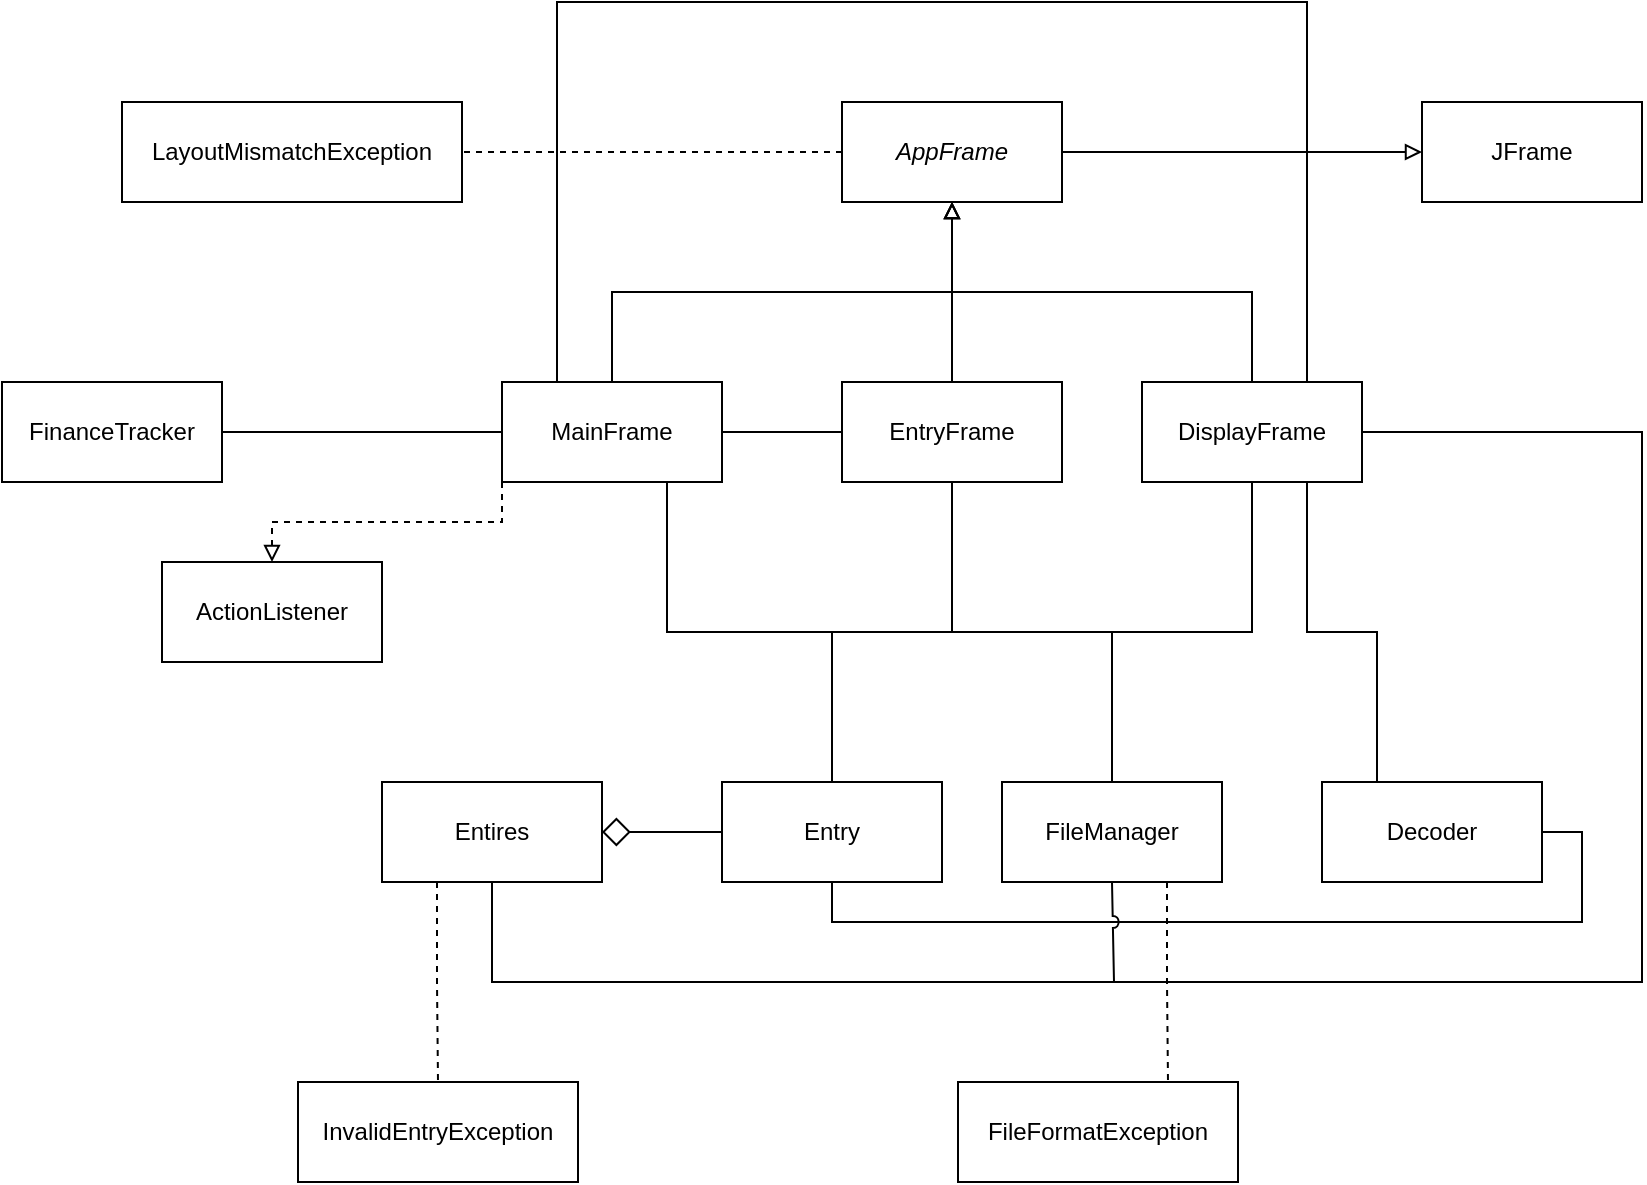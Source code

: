 <mxfile version="26.1.3" pages="2">
  <diagram id="_HMmwSO6D3qUdXsTwFEu" name="UML relations">
    <mxGraphModel dx="2260" dy="774" grid="1" gridSize="10" guides="1" tooltips="1" connect="1" arrows="1" fold="1" page="1" pageScale="1" pageWidth="850" pageHeight="1100" math="0" shadow="0">
      <root>
        <mxCell id="0" />
        <mxCell id="1" parent="0" />
        <mxCell id="Wh1JpfEgpnODhefdoty_-3" value="FinanceTracker" style="html=1;whiteSpace=wrap;" parent="1" vertex="1">
          <mxGeometry x="-300" y="480" width="110" height="50" as="geometry" />
        </mxCell>
        <mxCell id="RfmyVrS-e4u7N5jUN92r-1" value="LayoutMismatchException" style="html=1;whiteSpace=wrap;" parent="1" vertex="1">
          <mxGeometry x="-240" y="340" width="170" height="50" as="geometry" />
        </mxCell>
        <mxCell id="V25XwgEuOgwLi3ZFZDU2-8" style="edgeStyle=orthogonalEdgeStyle;rounded=0;orthogonalLoop=1;jettySize=auto;html=1;exitX=0;exitY=0.5;exitDx=0;exitDy=0;endArrow=none;startFill=0;dashed=1;" parent="1" source="DFRvF2hYtU4N2psNctsa-1" target="RfmyVrS-e4u7N5jUN92r-1" edge="1">
          <mxGeometry relative="1" as="geometry" />
        </mxCell>
        <mxCell id="V25XwgEuOgwLi3ZFZDU2-11" style="edgeStyle=orthogonalEdgeStyle;rounded=0;orthogonalLoop=1;jettySize=auto;html=1;exitX=1;exitY=0.5;exitDx=0;exitDy=0;endArrow=block;endFill=0;" parent="1" source="DFRvF2hYtU4N2psNctsa-1" target="V25XwgEuOgwLi3ZFZDU2-10" edge="1">
          <mxGeometry relative="1" as="geometry" />
        </mxCell>
        <mxCell id="DFRvF2hYtU4N2psNctsa-1" value="&lt;i&gt;AppFrame&lt;/i&gt;" style="html=1;whiteSpace=wrap;" parent="1" vertex="1">
          <mxGeometry x="120" y="340" width="110" height="50" as="geometry" />
        </mxCell>
        <mxCell id="V25XwgEuOgwLi3ZFZDU2-5" style="edgeStyle=orthogonalEdgeStyle;rounded=0;orthogonalLoop=1;jettySize=auto;html=1;exitX=0.5;exitY=0;exitDx=0;exitDy=0;endArrow=block;endFill=0;" parent="1" source="DFRvF2hYtU4N2psNctsa-2" target="DFRvF2hYtU4N2psNctsa-1" edge="1">
          <mxGeometry relative="1" as="geometry" />
        </mxCell>
        <mxCell id="V25XwgEuOgwLi3ZFZDU2-22" style="edgeStyle=orthogonalEdgeStyle;rounded=0;orthogonalLoop=1;jettySize=auto;html=1;exitX=0.75;exitY=1;exitDx=0;exitDy=0;endArrow=none;startFill=0;" parent="1" source="DFRvF2hYtU4N2psNctsa-2" target="V25XwgEuOgwLi3ZFZDU2-2" edge="1">
          <mxGeometry relative="1" as="geometry" />
        </mxCell>
        <mxCell id="V25XwgEuOgwLi3ZFZDU2-25" style="edgeStyle=orthogonalEdgeStyle;rounded=0;orthogonalLoop=1;jettySize=auto;html=1;exitX=1;exitY=0.5;exitDx=0;exitDy=0;entryX=0;entryY=0.5;entryDx=0;entryDy=0;endArrow=none;startFill=0;" parent="1" source="DFRvF2hYtU4N2psNctsa-2" target="DFRvF2hYtU4N2psNctsa-3" edge="1">
          <mxGeometry relative="1" as="geometry" />
        </mxCell>
        <mxCell id="V25XwgEuOgwLi3ZFZDU2-26" style="edgeStyle=orthogonalEdgeStyle;rounded=0;orthogonalLoop=1;jettySize=auto;html=1;exitX=0.25;exitY=0;exitDx=0;exitDy=0;entryX=0.75;entryY=0;entryDx=0;entryDy=0;endArrow=none;startFill=0;" parent="1" source="DFRvF2hYtU4N2psNctsa-2" target="V25XwgEuOgwLi3ZFZDU2-1" edge="1">
          <mxGeometry relative="1" as="geometry">
            <Array as="points">
              <mxPoint x="-22" y="290" />
              <mxPoint x="352" y="290" />
            </Array>
          </mxGeometry>
        </mxCell>
        <mxCell id="V25XwgEuOgwLi3ZFZDU2-28" style="edgeStyle=orthogonalEdgeStyle;rounded=0;orthogonalLoop=1;jettySize=auto;html=1;exitX=0;exitY=0.5;exitDx=0;exitDy=0;entryX=1;entryY=0.5;entryDx=0;entryDy=0;endArrow=none;startFill=0;" parent="1" source="DFRvF2hYtU4N2psNctsa-2" target="Wh1JpfEgpnODhefdoty_-3" edge="1">
          <mxGeometry relative="1" as="geometry" />
        </mxCell>
        <mxCell id="V25XwgEuOgwLi3ZFZDU2-29" style="edgeStyle=orthogonalEdgeStyle;rounded=0;orthogonalLoop=1;jettySize=auto;html=1;exitX=0;exitY=1;exitDx=0;exitDy=0;dashed=1;endArrow=block;startFill=0;endFill=0;" parent="1" source="DFRvF2hYtU4N2psNctsa-2" target="V25XwgEuOgwLi3ZFZDU2-9" edge="1">
          <mxGeometry relative="1" as="geometry" />
        </mxCell>
        <mxCell id="V25XwgEuOgwLi3ZFZDU2-32" style="edgeStyle=orthogonalEdgeStyle;rounded=0;orthogonalLoop=1;jettySize=auto;html=1;exitX=0.75;exitY=1;exitDx=0;exitDy=0;endArrow=none;startFill=0;" parent="1" source="DFRvF2hYtU4N2psNctsa-2" target="V25XwgEuOgwLi3ZFZDU2-3" edge="1">
          <mxGeometry relative="1" as="geometry" />
        </mxCell>
        <mxCell id="DFRvF2hYtU4N2psNctsa-2" value="MainFrame" style="html=1;whiteSpace=wrap;" parent="1" vertex="1">
          <mxGeometry x="-50" y="480" width="110" height="50" as="geometry" />
        </mxCell>
        <mxCell id="V25XwgEuOgwLi3ZFZDU2-6" style="edgeStyle=orthogonalEdgeStyle;rounded=0;orthogonalLoop=1;jettySize=auto;html=1;exitX=0.5;exitY=0;exitDx=0;exitDy=0;endArrow=block;endFill=0;" parent="1" source="DFRvF2hYtU4N2psNctsa-3" target="DFRvF2hYtU4N2psNctsa-1" edge="1">
          <mxGeometry relative="1" as="geometry" />
        </mxCell>
        <mxCell id="V25XwgEuOgwLi3ZFZDU2-19" style="edgeStyle=orthogonalEdgeStyle;rounded=0;orthogonalLoop=1;jettySize=auto;html=1;exitX=0.5;exitY=1;exitDx=0;exitDy=0;endArrow=none;startFill=0;" parent="1" source="DFRvF2hYtU4N2psNctsa-3" target="V25XwgEuOgwLi3ZFZDU2-2" edge="1">
          <mxGeometry relative="1" as="geometry" />
        </mxCell>
        <mxCell id="V25XwgEuOgwLi3ZFZDU2-34" style="edgeStyle=orthogonalEdgeStyle;rounded=0;orthogonalLoop=1;jettySize=auto;html=1;exitX=0.5;exitY=1;exitDx=0;exitDy=0;endArrow=none;startFill=0;" parent="1" source="DFRvF2hYtU4N2psNctsa-3" target="V25XwgEuOgwLi3ZFZDU2-3" edge="1">
          <mxGeometry relative="1" as="geometry" />
        </mxCell>
        <mxCell id="DFRvF2hYtU4N2psNctsa-3" value="EntryFrame" style="html=1;whiteSpace=wrap;" parent="1" vertex="1">
          <mxGeometry x="120" y="480" width="110" height="50" as="geometry" />
        </mxCell>
        <mxCell id="V25XwgEuOgwLi3ZFZDU2-7" style="edgeStyle=orthogonalEdgeStyle;rounded=0;orthogonalLoop=1;jettySize=auto;html=1;exitX=0.5;exitY=0;exitDx=0;exitDy=0;endArrow=block;endFill=0;" parent="1" source="V25XwgEuOgwLi3ZFZDU2-1" target="DFRvF2hYtU4N2psNctsa-1" edge="1">
          <mxGeometry relative="1" as="geometry" />
        </mxCell>
        <mxCell id="V25XwgEuOgwLi3ZFZDU2-20" style="edgeStyle=orthogonalEdgeStyle;rounded=0;orthogonalLoop=1;jettySize=auto;html=1;exitX=0.5;exitY=1;exitDx=0;exitDy=0;endArrow=none;startFill=0;entryX=0.5;entryY=0;entryDx=0;entryDy=0;" parent="1" source="V25XwgEuOgwLi3ZFZDU2-1" target="V25XwgEuOgwLi3ZFZDU2-2" edge="1">
          <mxGeometry relative="1" as="geometry">
            <mxPoint x="435" y="600" as="targetPoint" />
          </mxGeometry>
        </mxCell>
        <mxCell id="V25XwgEuOgwLi3ZFZDU2-33" style="edgeStyle=orthogonalEdgeStyle;rounded=0;orthogonalLoop=1;jettySize=auto;html=1;exitX=0.5;exitY=1;exitDx=0;exitDy=0;endArrow=none;startFill=0;" parent="1" source="V25XwgEuOgwLi3ZFZDU2-1" target="V25XwgEuOgwLi3ZFZDU2-3" edge="1">
          <mxGeometry relative="1" as="geometry" />
        </mxCell>
        <mxCell id="qQtGI9lwiKsreGE494_s-3" style="edgeStyle=orthogonalEdgeStyle;rounded=0;orthogonalLoop=1;jettySize=auto;html=1;exitX=1;exitY=0.5;exitDx=0;exitDy=0;entryX=0.5;entryY=1;entryDx=0;entryDy=0;endArrow=none;startFill=0;" parent="1" source="V25XwgEuOgwLi3ZFZDU2-1" target="qQtGI9lwiKsreGE494_s-1" edge="1">
          <mxGeometry relative="1" as="geometry">
            <Array as="points">
              <mxPoint x="520" y="505" />
              <mxPoint x="520" y="780" />
              <mxPoint x="-55" y="780" />
            </Array>
          </mxGeometry>
        </mxCell>
        <mxCell id="V25XwgEuOgwLi3ZFZDU2-1" value="DisplayFrame" style="html=1;whiteSpace=wrap;" parent="1" vertex="1">
          <mxGeometry x="270" y="480" width="110" height="50" as="geometry" />
        </mxCell>
        <mxCell id="V25XwgEuOgwLi3ZFZDU2-35" style="edgeStyle=orthogonalEdgeStyle;rounded=0;orthogonalLoop=1;jettySize=auto;html=1;exitX=0.5;exitY=1;exitDx=0;exitDy=0;entryX=1;entryY=0.5;entryDx=0;entryDy=0;endArrow=none;startFill=0;" parent="1" source="V25XwgEuOgwLi3ZFZDU2-2" target="V25XwgEuOgwLi3ZFZDU2-4" edge="1">
          <mxGeometry relative="1" as="geometry" />
        </mxCell>
        <mxCell id="qQtGI9lwiKsreGE494_s-2" style="edgeStyle=orthogonalEdgeStyle;rounded=0;orthogonalLoop=1;jettySize=auto;html=1;exitX=0;exitY=0.5;exitDx=0;exitDy=0;entryX=1;entryY=0.5;entryDx=0;entryDy=0;endArrow=diamond;endFill=0;endSize=12;" parent="1" source="V25XwgEuOgwLi3ZFZDU2-2" target="qQtGI9lwiKsreGE494_s-1" edge="1">
          <mxGeometry relative="1" as="geometry" />
        </mxCell>
        <mxCell id="V25XwgEuOgwLi3ZFZDU2-2" value="Entry" style="html=1;whiteSpace=wrap;" parent="1" vertex="1">
          <mxGeometry x="60" y="680" width="110" height="50" as="geometry" />
        </mxCell>
        <mxCell id="qQtGI9lwiKsreGE494_s-4" style="edgeStyle=orthogonalEdgeStyle;rounded=0;orthogonalLoop=1;jettySize=auto;html=1;exitX=0.5;exitY=1;exitDx=0;exitDy=0;endArrow=none;startFill=0;jumpStyle=arc;" parent="1" source="V25XwgEuOgwLi3ZFZDU2-3" edge="1">
          <mxGeometry relative="1" as="geometry">
            <mxPoint x="255" y="780" as="targetPoint" />
            <Array as="points">
              <mxPoint x="255" y="755" />
              <mxPoint x="256" y="755" />
            </Array>
          </mxGeometry>
        </mxCell>
        <mxCell id="gaomwMefvQM9rF6S3O90-8" style="edgeStyle=orthogonalEdgeStyle;rounded=0;orthogonalLoop=1;jettySize=auto;html=1;exitX=0.75;exitY=1;exitDx=0;exitDy=0;entryX=0.75;entryY=0;entryDx=0;entryDy=0;endArrow=none;startFill=0;dashed=1;" edge="1" parent="1" source="V25XwgEuOgwLi3ZFZDU2-3" target="gaomwMefvQM9rF6S3O90-7">
          <mxGeometry relative="1" as="geometry" />
        </mxCell>
        <mxCell id="V25XwgEuOgwLi3ZFZDU2-3" value="FileManager" style="html=1;whiteSpace=wrap;" parent="1" vertex="1">
          <mxGeometry x="200" y="680" width="110" height="50" as="geometry" />
        </mxCell>
        <mxCell id="V25XwgEuOgwLi3ZFZDU2-36" style="edgeStyle=orthogonalEdgeStyle;rounded=0;orthogonalLoop=1;jettySize=auto;html=1;exitX=0.25;exitY=0;exitDx=0;exitDy=0;entryX=0.75;entryY=1;entryDx=0;entryDy=0;endArrow=none;startFill=0;" parent="1" source="V25XwgEuOgwLi3ZFZDU2-4" target="V25XwgEuOgwLi3ZFZDU2-1" edge="1">
          <mxGeometry relative="1" as="geometry" />
        </mxCell>
        <mxCell id="V25XwgEuOgwLi3ZFZDU2-4" value="Decoder" style="html=1;whiteSpace=wrap;" parent="1" vertex="1">
          <mxGeometry x="360" y="680" width="110" height="50" as="geometry" />
        </mxCell>
        <mxCell id="V25XwgEuOgwLi3ZFZDU2-9" value="ActionListener" style="html=1;whiteSpace=wrap;" parent="1" vertex="1">
          <mxGeometry x="-220" y="570" width="110" height="50" as="geometry" />
        </mxCell>
        <mxCell id="V25XwgEuOgwLi3ZFZDU2-10" value="JFrame" style="html=1;whiteSpace=wrap;" parent="1" vertex="1">
          <mxGeometry x="410" y="340" width="110" height="50" as="geometry" />
        </mxCell>
        <mxCell id="gaomwMefvQM9rF6S3O90-6" style="edgeStyle=orthogonalEdgeStyle;rounded=0;orthogonalLoop=1;jettySize=auto;html=1;exitX=0.25;exitY=1;exitDx=0;exitDy=0;endArrow=none;startFill=0;dashed=1;" edge="1" parent="1" source="qQtGI9lwiKsreGE494_s-1" target="gaomwMefvQM9rF6S3O90-1">
          <mxGeometry relative="1" as="geometry" />
        </mxCell>
        <mxCell id="qQtGI9lwiKsreGE494_s-1" value="Entires" style="html=1;whiteSpace=wrap;" parent="1" vertex="1">
          <mxGeometry x="-110" y="680" width="110" height="50" as="geometry" />
        </mxCell>
        <mxCell id="gaomwMefvQM9rF6S3O90-1" value="InvalidEntryException" style="html=1;whiteSpace=wrap;" vertex="1" parent="1">
          <mxGeometry x="-152" y="830" width="140" height="50" as="geometry" />
        </mxCell>
        <mxCell id="gaomwMefvQM9rF6S3O90-7" value="FileFormatException" style="html=1;whiteSpace=wrap;" vertex="1" parent="1">
          <mxGeometry x="178" y="830" width="140" height="50" as="geometry" />
        </mxCell>
      </root>
    </mxGraphModel>
  </diagram>
  <diagram id="pDjAWUcEY5L9jmy3TMTr" name="UML Classes">
    <mxGraphModel dx="2226" dy="691" grid="0" gridSize="10" guides="0" tooltips="1" connect="0" arrows="0" fold="1" page="0" pageScale="1" pageWidth="850" pageHeight="1100" math="0" shadow="0">
      <root>
        <mxCell id="0" />
        <mxCell id="1" parent="0" />
        <mxCell id="wMtWBI9bJNdwGlM_SCdU-1" value="&lt;b&gt;LayoutMismatchException&lt;/b&gt;" style="swimlane;fontStyle=0;childLayout=stackLayout;horizontal=1;startSize=26;fillColor=none;horizontalStack=0;resizeParent=1;resizeParentMax=0;resizeLast=0;collapsible=1;marginBottom=0;whiteSpace=wrap;html=1;" parent="1" vertex="1">
          <mxGeometry x="-825" y="40" width="355" height="80" as="geometry" />
        </mxCell>
        <mxCell id="wMtWBI9bJNdwGlM_SCdU-2" value="&lt;font face=&quot;Courier New&quot;&gt;+ &amp;lt;&amp;lt;constructor&amp;gt;&amp;gt;LayoutMismatchException(String)&lt;/font&gt;" style="text;strokeColor=none;fillColor=none;align=left;verticalAlign=top;spacingLeft=4;spacingRight=4;overflow=hidden;rotatable=0;points=[[0,0.5],[1,0.5]];portConstraint=eastwest;whiteSpace=wrap;html=1;" parent="wMtWBI9bJNdwGlM_SCdU-1" vertex="1">
          <mxGeometry y="26" width="355" height="54" as="geometry" />
        </mxCell>
        <mxCell id="IAzj6u9s8FxTbG5WxES3-1" value="&lt;b&gt;InvalidEntryException&lt;/b&gt;" style="swimlane;fontStyle=0;childLayout=stackLayout;horizontal=1;startSize=26;fillColor=none;horizontalStack=0;resizeParent=1;resizeParentMax=0;resizeLast=0;collapsible=1;marginBottom=0;whiteSpace=wrap;html=1;" parent="1" vertex="1">
          <mxGeometry x="-825" y="160" width="355" height="80" as="geometry" />
        </mxCell>
        <mxCell id="IAzj6u9s8FxTbG5WxES3-2" value="&lt;font face=&quot;Courier New&quot;&gt;+ &amp;lt;&amp;lt;constructor&amp;gt;&amp;gt;InvalidEntryException(String)&lt;/font&gt;" style="text;strokeColor=none;fillColor=none;align=left;verticalAlign=top;spacingLeft=4;spacingRight=4;overflow=hidden;rotatable=0;points=[[0,0.5],[1,0.5]];portConstraint=eastwest;whiteSpace=wrap;html=1;" parent="IAzj6u9s8FxTbG5WxES3-1" vertex="1">
          <mxGeometry y="26" width="355" height="54" as="geometry" />
        </mxCell>
        <mxCell id="9XqRL2TpN8ACx9liVTnl-1" value="&lt;b&gt;FileFormatException&lt;/b&gt;" style="swimlane;fontStyle=0;childLayout=stackLayout;horizontal=1;startSize=26;fillColor=none;horizontalStack=0;resizeParent=1;resizeParentMax=0;resizeLast=0;collapsible=1;marginBottom=0;whiteSpace=wrap;html=1;" parent="1" vertex="1">
          <mxGeometry x="-825" y="270" width="355" height="80" as="geometry" />
        </mxCell>
        <mxCell id="9XqRL2TpN8ACx9liVTnl-2" value="&lt;font face=&quot;Courier New&quot;&gt;+ &amp;lt;&amp;lt;constructor&amp;gt;&amp;gt;FileFormatException(String)&lt;/font&gt;" style="text;strokeColor=none;fillColor=none;align=left;verticalAlign=top;spacingLeft=4;spacingRight=4;overflow=hidden;rotatable=0;points=[[0,0.5],[1,0.5]];portConstraint=eastwest;whiteSpace=wrap;html=1;" parent="9XqRL2TpN8ACx9liVTnl-1" vertex="1">
          <mxGeometry y="26" width="355" height="54" as="geometry" />
        </mxCell>
        <mxCell id="cFodnw_9l8OhXgg8QswV-1" value="&lt;b&gt;FinanceTracker&lt;/b&gt;" style="swimlane;fontStyle=0;childLayout=stackLayout;horizontal=1;startSize=26;fillColor=none;horizontalStack=0;resizeParent=1;resizeParentMax=0;resizeLast=0;collapsible=1;marginBottom=0;whiteSpace=wrap;html=1;" parent="1" vertex="1">
          <mxGeometry x="-400" y="40" width="300" height="100" as="geometry" />
        </mxCell>
        <mxCell id="cFodnw_9l8OhXgg8QswV-2" value="&lt;font face=&quot;Courier New&quot;&gt;+ &amp;lt;&amp;lt;constructor&amp;gt;&amp;gt;FinaceTracker&lt;/font&gt;&lt;div&gt;&lt;font face=&quot;Courier New&quot;&gt;+ runApp():void&lt;/font&gt;&lt;/div&gt;&lt;div&gt;&lt;font face=&quot;Courier New&quot;&gt;+ &lt;u&gt;main(String [] args):void&lt;/u&gt;&lt;/font&gt;&lt;/div&gt;&lt;div&gt;&lt;font face=&quot;Courier New&quot;&gt;+ loadWorkingFile(FileManager,Entries)&lt;/font&gt;&lt;/div&gt;" style="text;strokeColor=none;fillColor=none;align=left;verticalAlign=top;spacingLeft=4;spacingRight=4;overflow=hidden;rotatable=0;points=[[0,0.5],[1,0.5]];portConstraint=eastwest;whiteSpace=wrap;html=1;" parent="cFodnw_9l8OhXgg8QswV-1" vertex="1">
          <mxGeometry y="26" width="300" height="74" as="geometry" />
        </mxCell>
        <mxCell id="0SeJ-NEVQRDKk5sCEj5n-1" value="Decoder" style="swimlane;fontStyle=1;align=center;verticalAlign=top;childLayout=stackLayout;horizontal=1;startSize=26;horizontalStack=0;resizeParent=1;resizeParentMax=0;resizeLast=0;collapsible=1;marginBottom=0;whiteSpace=wrap;html=1;" parent="1" vertex="1">
          <mxGeometry x="-400" y="170" width="300" height="290" as="geometry" />
        </mxCell>
        <mxCell id="0SeJ-NEVQRDKk5sCEj5n-2" value="&lt;font face=&quot;Courier New&quot;&gt;- encoded: String&lt;/font&gt;&lt;div&gt;&lt;font face=&quot;Courier New&quot;&gt;- tokens: String []&lt;/font&gt;&lt;/div&gt;&lt;div&gt;&lt;font face=&quot;Courier New&quot;&gt;- decoded: String&lt;/font&gt;&lt;/div&gt;" style="text;strokeColor=none;fillColor=none;align=left;verticalAlign=top;spacingLeft=4;spacingRight=4;overflow=hidden;rotatable=0;points=[[0,0.5],[1,0.5]];portConstraint=eastwest;whiteSpace=wrap;html=1;" parent="0SeJ-NEVQRDKk5sCEj5n-1" vertex="1">
          <mxGeometry y="26" width="300" height="54" as="geometry" />
        </mxCell>
        <mxCell id="0SeJ-NEVQRDKk5sCEj5n-3" value="" style="line;strokeWidth=1;fillColor=none;align=left;verticalAlign=middle;spacingTop=-1;spacingLeft=3;spacingRight=3;rotatable=0;labelPosition=right;points=[];portConstraint=eastwest;strokeColor=inherit;" parent="0SeJ-NEVQRDKk5sCEj5n-1" vertex="1">
          <mxGeometry y="80" width="300" height="10" as="geometry" />
        </mxCell>
        <mxCell id="0SeJ-NEVQRDKk5sCEj5n-4" value="&lt;span style=&quot;font-family: Consolas, &amp;quot;Courier New&amp;quot;, monospace; white-space: pre;&quot;&gt;&lt;font style=&quot;color: rgb(0, 0, 0);&quot;&gt;+ &amp;lt;&amp;lt;constructor&amp;gt;&amp;gt;Decoder(String):void&lt;/font&gt;&lt;/span&gt;&lt;div style=&quot;font-family: Consolas, &amp;quot;Courier New&amp;quot;, monospace; line-height: 19px; white-space: pre;&quot;&gt;&lt;div style=&quot;&quot;&gt;&lt;span&gt;&lt;font style=&quot;color: rgb(0, 0, 0);&quot;&gt;- parseEncoded(): void&lt;/font&gt;&lt;/span&gt;&lt;/div&gt;&lt;div style=&quot;&quot;&gt;&lt;span&gt;&lt;font style=&quot;color: rgb(0, 0, 0);&quot;&gt;- determineTypr(): void&lt;/font&gt;&lt;/span&gt;&lt;/div&gt;&lt;div style=&quot;&quot;&gt;&lt;span&gt;&lt;font style=&quot;color: rgb(0, 0, 0);&quot;&gt;- determineCategory(): void&lt;/font&gt;&lt;/span&gt;&lt;/div&gt;&lt;div style=&quot;&quot;&gt;&lt;span&gt;&lt;font style=&quot;color: rgb(0, 0, 0);&quot;&gt;- determineSubCategory(): void&lt;/font&gt;&lt;/span&gt;&lt;/div&gt;&lt;div style=&quot;&quot;&gt;&lt;span&gt;&lt;font style=&quot;color: rgb(0, 0, 0);&quot;&gt;- determineSubCategory2(): void&lt;/font&gt;&lt;/span&gt;&lt;/div&gt;&lt;div style=&quot;&quot;&gt;&lt;span&gt;&lt;font style=&quot;color: rgb(0, 0, 0);&quot;&gt;- determineSubCategory3(): void&lt;/font&gt;&lt;/span&gt;&lt;/div&gt;&lt;div style=&quot;&quot;&gt;&lt;span&gt;&lt;font style=&quot;color: rgb(0, 0, 0);&quot;&gt;- determineSubCategory4(): void&lt;/font&gt;&lt;/span&gt;&lt;/div&gt;&lt;div style=&quot;&quot;&gt;&lt;span&gt;&lt;font style=&quot;color: rgb(0, 0, 0);&quot;&gt;+ decodeAccount(): String&lt;/font&gt;&lt;/span&gt;&lt;/div&gt;&lt;div style=&quot;&quot;&gt;&lt;span&gt;&lt;font style=&quot;color: rgb(0, 0, 0);&quot;&gt;+ getDecoded(): String&lt;/font&gt;&lt;/span&gt;&lt;/div&gt;&lt;/div&gt;" style="text;strokeColor=none;fillColor=none;align=left;verticalAlign=top;spacingLeft=4;spacingRight=4;overflow=hidden;rotatable=0;points=[[0,0.5],[1,0.5]];portConstraint=eastwest;whiteSpace=wrap;html=1;" parent="0SeJ-NEVQRDKk5sCEj5n-1" vertex="1">
          <mxGeometry y="90" width="300" height="200" as="geometry" />
        </mxCell>
        <mxCell id="VyOfo6Xngfyqf6Z1Dgut-1" value="&lt;p style=&quot;margin:0px;margin-top:4px;text-align:center;&quot;&gt;&lt;font&gt;&lt;b&gt;FileManager&lt;/b&gt;&lt;/font&gt;&lt;/p&gt;&lt;hr size=&quot;1&quot; style=&quot;border-style:solid;&quot;&gt;&lt;div style=&quot;font-family: Consolas, &amp;quot;Courier New&amp;quot;, monospace; line-height: 19px; white-space: pre;&quot;&gt;&lt;div style=&quot;&quot;&gt;&lt;span&gt;&lt;font style=&quot;color: rgb(0, 0, 0);&quot;&gt;&amp;nbsp;- month: String&lt;/font&gt;&lt;/span&gt;&lt;/div&gt;&lt;div style=&quot;&quot;&gt;&lt;span&gt;&lt;font style=&quot;color: rgb(0, 0, 0);&quot;&gt;&amp;nbsp;- year: String&lt;/font&gt;&lt;/span&gt;&lt;/div&gt;&lt;div style=&quot;&quot;&gt;&lt;span&gt;&lt;font style=&quot;color: rgb(0, 0, 0);&quot;&gt;&amp;nbsp;- C: Calendar&lt;/font&gt;&lt;/span&gt;&lt;/div&gt;&lt;/div&gt;&lt;hr size=&quot;1&quot; style=&quot;border-style:solid;&quot;&gt;&lt;div style=&quot;font-family: Consolas, &amp;quot;Courier New&amp;quot;, monospace; line-height: 19px; white-space: pre;&quot;&gt;&lt;div style=&quot;&quot;&gt;&lt;span&gt;&lt;font style=&quot;color: rgb(0, 0, 0);&quot;&gt;&amp;nbsp;+ &amp;lt;&amp;lt;constructor&amp;gt;&amp;gt;FileManager()&lt;/font&gt;&lt;/span&gt;&lt;/div&gt;&lt;div style=&quot;&quot;&gt;&lt;span&gt;&lt;font style=&quot;color: rgb(0, 0, 0);&quot;&gt;&amp;nbsp;+ getCurrentMonth(): String&lt;/font&gt;&lt;/span&gt;&lt;/div&gt;&lt;div style=&quot;&quot;&gt;&lt;span&gt;&lt;font style=&quot;color: rgb(0, 0, 0);&quot;&gt;&amp;nbsp;+ getCurrentYear(): String&lt;/font&gt;&lt;/span&gt;&lt;/div&gt;&lt;div style=&quot;&quot;&gt;&lt;span&gt;&lt;font style=&quot;color: rgb(0, 0, 0);&quot;&gt;&amp;nbsp;+ getFilePath(String, String): String&lt;/font&gt;&lt;/span&gt;&lt;/div&gt;&lt;div style=&quot;&quot;&gt;&lt;span&gt;&lt;font style=&quot;color: rgb(0, 0, 0);&quot;&gt;&amp;nbsp;+ getDirectoryPath(String): String&lt;/font&gt;&lt;/span&gt;&lt;/div&gt;&lt;div style=&quot;&quot;&gt;&lt;span&gt;&lt;font style=&quot;color: rgb(0, 0, 0);&quot;&gt;&amp;nbsp;+ filePathExists(String, String): boolean&lt;/font&gt;&lt;/span&gt;&lt;/div&gt;&lt;div style=&quot;&quot;&gt;&lt;span&gt;&lt;font style=&quot;color: rgb(0, 0, 0);&quot;&gt;&amp;nbsp;+ directoryExists(String): boolean&lt;/font&gt;&lt;/span&gt;&lt;/div&gt;&lt;div style=&quot;&quot;&gt;&lt;span&gt;&lt;font style=&quot;color: rgb(0, 0, 0);&quot;&gt;&amp;nbsp;+ makeDir(String): void&lt;/font&gt;&lt;/span&gt;&lt;/div&gt;&lt;div style=&quot;&quot;&gt;&lt;span&gt;&lt;font style=&quot;color: rgb(0, 0, 0);&quot;&gt;&amp;nbsp;+ makeFile(String): void&lt;/font&gt;&lt;/span&gt;&lt;/div&gt;&lt;div style=&quot;&quot;&gt;&lt;span&gt;&lt;font style=&quot;color: rgb(0, 0, 0);&quot;&gt;&amp;nbsp;+ rmvFile(String): void&lt;/font&gt;&lt;/span&gt;&lt;/div&gt;&lt;div style=&quot;&quot;&gt;&lt;span&gt;&lt;font style=&quot;color: rgb(0, 0, 0);&quot;&gt;&amp;nbsp;+ updateFile(Entries): void&lt;/font&gt;&lt;/span&gt;&lt;/div&gt;&lt;div style=&quot;&quot;&gt;&lt;span&gt;&lt;font style=&quot;color: rgb(0, 0, 0);&quot;&gt;&amp;nbsp;+ readEntries(String): Entries&lt;/font&gt;&lt;/span&gt;&lt;/div&gt;&lt;div style=&quot;&quot;&gt;&lt;span&gt;&lt;font style=&quot;color: rgb(0, 0, 0);&quot;&gt;&amp;nbsp;+ entryStringToEntry(String): Entry&lt;/font&gt;&lt;/span&gt;&lt;/div&gt;&lt;div style=&quot;&quot;&gt;&lt;font style=&quot;color: rgb(0, 0, 0);&quot;&gt; + getNumberOfEntries(String): int&lt;/font&gt;&lt;/div&gt;&lt;/div&gt;" style="verticalAlign=top;align=left;overflow=fill;html=1;whiteSpace=wrap;" parent="1" vertex="1">
          <mxGeometry x="-400" y="490" width="300" height="370" as="geometry" />
        </mxCell>
        <mxCell id="uvyGo1P4yUJwwJI9gKYx-2" value="Entry" style="swimlane;fontStyle=1;align=center;verticalAlign=top;childLayout=stackLayout;horizontal=1;startSize=26;horizontalStack=0;resizeParent=1;resizeParentMax=0;resizeLast=0;collapsible=1;marginBottom=0;whiteSpace=wrap;html=1;" parent="1" vertex="1">
          <mxGeometry x="-825" y="370" width="310" height="690" as="geometry" />
        </mxCell>
        <mxCell id="uvyGo1P4yUJwwJI9gKYx-3" value="&lt;div style=&quot;font-family: Consolas, &amp;quot;Courier New&amp;quot;, monospace; white-space: pre;&quot;&gt;&lt;span style=&quot;background-color: light-dark(#ffffff, var(--ge-dark-color, #121212));&quot;&gt;&lt;font&gt;&lt;font style=&quot;color: rgb(0, 0, 0);&quot;&gt;&amp;nbsp;&lt;/font&gt;&lt;font style=&quot;color: rgb(0, 0, 0);&quot;&gt;- entryNumber: int&lt;/font&gt;&lt;/font&gt;&lt;/span&gt;&lt;/div&gt;&lt;div style=&quot;font-family: Consolas, &amp;quot;Courier New&amp;quot;, monospace; white-space: pre; line-height: 19px;&quot;&gt;&lt;div style=&quot;&quot;&gt;&lt;font style=&quot;background-color: light-dark(#ffffff, var(--ge-dark-color, #121212));&quot;&gt;&amp;nbsp;- dollarAmount: double&lt;/font&gt;&lt;/div&gt;&lt;div style=&quot;&quot;&gt;&lt;font style=&quot;background-color: light-dark(#ffffff, var(--ge-dark-color, #121212));&quot;&gt;&amp;nbsp;- type: int&lt;/font&gt;&lt;/div&gt;&lt;div style=&quot;&quot;&gt;&lt;font style=&quot;background-color: light-dark(#ffffff, var(--ge-dark-color, #121212));&quot;&gt;&amp;nbsp;- category: int&lt;/font&gt;&lt;/div&gt;&lt;div style=&quot;&quot;&gt;&lt;font style=&quot;background-color: light-dark(#ffffff, var(--ge-dark-color, #121212));&quot;&gt;&amp;nbsp;- subcategory: int&lt;/font&gt;&lt;/div&gt;&lt;div style=&quot;&quot;&gt;&lt;font style=&quot;background-color: light-dark(#ffffff, var(--ge-dark-color, #121212));&quot;&gt;&amp;nbsp;- subcategory2: int&lt;/font&gt;&lt;/div&gt;&lt;div style=&quot;&quot;&gt;&lt;font style=&quot;background-color: light-dark(#ffffff, var(--ge-dark-color, #121212));&quot;&gt;&amp;nbsp;- subcategory3: int&lt;/font&gt;&lt;/div&gt;&lt;div style=&quot;&quot;&gt;&lt;font style=&quot;background-color: light-dark(#ffffff, var(--ge-dark-color, #121212));&quot;&gt;&amp;nbsp;- subcategory4: int&lt;/font&gt;&lt;/div&gt;&lt;div style=&quot;&quot;&gt;&lt;font style=&quot;background-color: light-dark(#ffffff, var(--ge-dark-color, #121212));&quot;&gt;&amp;nbsp;- account: int&lt;/font&gt;&lt;/div&gt;&lt;div style=&quot;&quot;&gt;&lt;font style=&quot;background-color: light-dark(#ffffff, var(--ge-dark-color, #121212));&quot;&gt;&amp;nbsp;- comment: String&lt;/font&gt;&lt;/div&gt;&lt;div style=&quot;&quot;&gt;&lt;font style=&quot;background-color: light-dark(#ffffff, var(--ge-dark-color, #121212));&quot;&gt;&amp;nbsp;- entryString: String&lt;/font&gt;&lt;/div&gt;&lt;div style=&quot;&quot;&gt;&lt;font style=&quot;background-color: light-dark(#ffffff, var(--ge-dark-color, #121212));&quot;&gt;&amp;nbsp;- textEntryString: String&lt;/font&gt;&lt;/div&gt;&lt;/div&gt;" style="text;strokeColor=none;fillColor=none;align=left;verticalAlign=top;spacingLeft=4;spacingRight=4;overflow=hidden;rotatable=0;points=[[0,0.5],[1,0.5]];portConstraint=eastwest;whiteSpace=wrap;html=1;" parent="uvyGo1P4yUJwwJI9gKYx-2" vertex="1">
          <mxGeometry y="26" width="310" height="244" as="geometry" />
        </mxCell>
        <mxCell id="uvyGo1P4yUJwwJI9gKYx-4" value="" style="line;strokeWidth=1;fillColor=none;align=left;verticalAlign=middle;spacingTop=-1;spacingLeft=3;spacingRight=3;rotatable=0;labelPosition=right;points=[];portConstraint=eastwest;strokeColor=inherit;" parent="uvyGo1P4yUJwwJI9gKYx-2" vertex="1">
          <mxGeometry y="270" width="310" height="8" as="geometry" />
        </mxCell>
        <mxCell id="uvyGo1P4yUJwwJI9gKYx-5" value="&lt;div style=&quot;font-family: Consolas, &amp;quot;Courier New&amp;quot;, monospace; white-space: pre;&quot;&gt;&lt;font style=&quot;color: rgb(0, 0, 0);&quot;&gt;+ i&amp;lt;&amp;lt;constructor&amp;gt;&amp;gt;Entry(int entryNumber):void&lt;/font&gt;&lt;/div&gt;&lt;div style=&quot;font-family: Consolas, &amp;quot;Courier New&amp;quot;, monospace; white-space: pre; line-height: 19px;&quot;&gt;&lt;div&gt;&lt;font style=&quot;color: rgb(0, 0, 0);&quot;&gt;- setEntryString(): void&lt;/font&gt;&lt;/div&gt;&lt;div&gt;&lt;font style=&quot;color: rgb(0, 0, 0);&quot;&gt;+ setAmount(double amount): void&lt;/font&gt;&lt;/div&gt;&lt;div&gt;&lt;font style=&quot;color: rgb(0, 0, 0);&quot;&gt;+ setCategory(int category): void&lt;/font&gt;&lt;/div&gt;&lt;div&gt;&lt;font style=&quot;color: rgb(0, 0, 0);&quot;&gt;+ setSubcategory(int subcategory): void&lt;/font&gt;&lt;/div&gt;&lt;div&gt;&lt;font style=&quot;color: rgb(0, 0, 0);&quot;&gt;+ setSubcategory2(int subcategory2): void&lt;/font&gt;&lt;/div&gt;&lt;div&gt;&lt;font style=&quot;color: rgb(0, 0, 0);&quot;&gt;+ setSubcategory3(int subcategory3): void&lt;/font&gt;&lt;/div&gt;&lt;div&gt;&lt;font style=&quot;color: rgb(0, 0, 0);&quot;&gt;+ setSubcategory4(int subcategory4): void&lt;/font&gt;&lt;/div&gt;&lt;div&gt;&lt;font style=&quot;color: rgb(0, 0, 0);&quot;&gt;+ setAccount(int account): void&lt;/font&gt;&lt;/div&gt;&lt;div&gt;&lt;font style=&quot;color: rgb(0, 0, 0);&quot;&gt;+ setComment(String comment): void&lt;/font&gt;&lt;/div&gt;&lt;div&gt;&lt;font style=&quot;color: rgb(0, 0, 0);&quot;&gt;+ getEntryNumber(): int&lt;/font&gt;&lt;/div&gt;&lt;div&gt;&lt;font style=&quot;color: rgb(0, 0, 0);&quot;&gt;+ getAmount(): double&lt;/font&gt;&lt;/div&gt;&lt;div&gt;&lt;font style=&quot;color: rgb(0, 0, 0);&quot;&gt;+ getCategory(): int&lt;/font&gt;&lt;/div&gt;&lt;div&gt;&lt;font style=&quot;color: rgb(0, 0, 0);&quot;&gt;+ getSubcategory(): int&lt;/font&gt;&lt;/div&gt;&lt;div&gt;&lt;font style=&quot;color: rgb(0, 0, 0);&quot;&gt;+ getSubcategory2(): int&lt;/font&gt;&lt;/div&gt;&lt;div&gt;&lt;font style=&quot;color: rgb(0, 0, 0);&quot;&gt;+ getSubcategory3(): int&lt;/font&gt;&lt;/div&gt;&lt;div&gt;&lt;font style=&quot;color: rgb(0, 0, 0);&quot;&gt;+ getSubcategory4(): int&lt;/font&gt;&lt;/div&gt;&lt;div&gt;&lt;font style=&quot;color: rgb(0, 0, 0);&quot;&gt;+ getAccount(): int&lt;/font&gt;&lt;/div&gt;&lt;div&gt;&lt;font style=&quot;color: rgb(0, 0, 0);&quot;&gt;+ getComment(): String&lt;/font&gt;&lt;/div&gt;&lt;div&gt;&lt;font style=&quot;color: rgb(0, 0, 0);&quot;&gt;+ getEntryString(): String&lt;/font&gt;&lt;/div&gt;&lt;div&gt;&lt;font style=&quot;color: rgb(0, 0, 0);&quot;&gt;+ getTextEntryString(): String&lt;/font&gt;&lt;/div&gt;&lt;/div&gt;" style="text;strokeColor=none;fillColor=none;align=left;verticalAlign=top;spacingLeft=4;spacingRight=4;overflow=hidden;rotatable=0;points=[[0,0.5],[1,0.5]];portConstraint=eastwest;whiteSpace=wrap;html=1;" parent="uvyGo1P4yUJwwJI9gKYx-2" vertex="1">
          <mxGeometry y="278" width="310" height="412" as="geometry" />
        </mxCell>
        <mxCell id="9-pYTM8Nh4OOX1050y4t-1" value="&lt;p style=&quot;margin:0px;margin-top:4px;text-align:center;&quot;&gt;&lt;font&gt;&lt;b&gt;Entires&lt;/b&gt;&lt;/font&gt;&lt;/p&gt;&lt;hr size=&quot;1&quot; style=&quot;border-style:solid;&quot;&gt;&lt;div style=&quot;font-family: Consolas, &amp;quot;Courier New&amp;quot;, monospace; line-height: 19px; white-space: pre;&quot;&gt;&lt;div style=&quot;&quot;&gt;&lt;span&gt;&lt;font style=&quot;color: rgb(0, 0, 0);&quot;&gt; - entries: ArrayList&amp;lt;Entry&amp;gt;&lt;/font&gt;&lt;/span&gt;&lt;/div&gt;&lt;div style=&quot;&quot;&gt;&lt;span&gt;&lt;font style=&quot;color: rgb(0, 0, 0);&quot;&gt;&amp;nbsp;- fm: FileManager&lt;/font&gt;&lt;/span&gt;&lt;/div&gt;&lt;/div&gt;&lt;hr size=&quot;1&quot; style=&quot;border-style:solid;&quot;&gt;&lt;div style=&quot;font-family: Consolas, &amp;quot;Courier New&amp;quot;, monospace; line-height: 19px; white-space: pre;&quot;&gt;&lt;div style=&quot;&quot;&gt;&lt;font style=&quot;color: rgb(0, 0, 0);&quot;&gt;&amp;nbsp;+ &amp;lt;&amp;lt;constructor&amp;gt;&amp;gt;Entry(int entryNumber):void&lt;/font&gt;&lt;/div&gt;&lt;div style=&quot;&quot;&gt;&lt;span&gt;&lt;font style=&quot;color: rgb(0, 0, 0);&quot;&gt;&amp;nbsp;+ addEntry(Entry e): void&lt;/font&gt;&lt;/span&gt;&lt;/div&gt;&lt;div style=&quot;&quot;&gt;&lt;span&gt;&lt;font style=&quot;color: rgb(0, 0, 0);&quot;&gt;&amp;nbsp;+ removeEntry(int entryNumber): void&lt;/font&gt;&lt;/span&gt;&lt;/div&gt;&lt;div style=&quot;&quot;&gt;&lt;span&gt;&lt;font style=&quot;color: rgb(0, 0, 0);&quot;&gt;&amp;nbsp;+ updateEntry(int entryNumber, Entry e): void&lt;/font&gt;&lt;/span&gt;&lt;/div&gt;&lt;div style=&quot;&quot;&gt;&lt;font style=&quot;color: rgb(0, 0, 0);&quot;&gt;&amp;nbsp;+ getEntryByNmEntry(int entryNumber): Entry&lt;/font&gt;&lt;/div&gt;&lt;div style=&quot;&quot;&gt; + getEntryNumbers(): String []&lt;/div&gt;&lt;div style=&quot;&quot;&gt;&lt;font style=&quot;color: rgb(0, 0, 0);&quot;&gt;&lt;br&gt;&lt;/font&gt;&lt;/div&gt;&lt;/div&gt;" style="verticalAlign=top;align=left;overflow=fill;html=1;whiteSpace=wrap;" parent="1" vertex="1">
          <mxGeometry x="-400" y="890" width="320" height="200" as="geometry" />
        </mxCell>
        <mxCell id="Ra-il215bi31O0-HF6O0-1" value="&lt;i&gt;AppFrame&lt;/i&gt;" style="swimlane;fontStyle=1;align=center;verticalAlign=top;childLayout=stackLayout;horizontal=1;startSize=26;horizontalStack=0;resizeParent=1;resizeParentMax=0;resizeLast=0;collapsible=1;marginBottom=0;whiteSpace=wrap;html=1;" parent="1" vertex="1">
          <mxGeometry x="-40" y="40" width="510" height="480" as="geometry" />
        </mxCell>
        <mxCell id="Ra-il215bi31O0-HF6O0-3" value="&lt;font face=&quot;Courier New&quot;&gt;- title: String&lt;/font&gt;&lt;div&gt;&lt;font face=&quot;Courier New&quot;&gt;- titleFont: Font&lt;/font&gt;&lt;/div&gt;&lt;div&gt;&lt;font face=&quot;Courier New&quot;&gt;- windowTitle: String&lt;/font&gt;&lt;/div&gt;&lt;div&gt;&lt;font face=&quot;Courier New&quot;&gt;- centerLayout: LayoutManager&lt;/font&gt;&lt;/div&gt;&lt;div&gt;&lt;font face=&quot;Courier New&quot;&gt;- windowWitdth: int&lt;/font&gt;&lt;/div&gt;&lt;div&gt;&lt;font face=&quot;Courier New&quot;&gt;- windowHeight: int&lt;/font&gt;&lt;/div&gt;&lt;div&gt;&lt;font face=&quot;Courier New&quot;&gt;- mainFrame: JFrame&lt;/font&gt;&lt;/div&gt;&lt;div&gt;&lt;font face=&quot;Courier New&quot;&gt;- panelTitle: JPanel&lt;/font&gt;&lt;/div&gt;&lt;div&gt;&lt;font face=&quot;Courier New&quot;&gt;- panelMainContainer: JPanel&lt;/font&gt;&lt;/div&gt;&lt;div&gt;&lt;font face=&quot;Courier New&quot;&gt;- labelTitle: JLabel&lt;/font&gt;&lt;/div&gt;" style="text;strokeColor=none;fillColor=none;align=left;verticalAlign=top;spacingLeft=4;spacingRight=4;overflow=hidden;rotatable=0;points=[[0,0.5],[1,0.5]];portConstraint=eastwest;whiteSpace=wrap;html=1;" parent="Ra-il215bi31O0-HF6O0-1" vertex="1">
          <mxGeometry y="26" width="510" height="164" as="geometry" />
        </mxCell>
        <mxCell id="Ra-il215bi31O0-HF6O0-4" value="" style="line;strokeWidth=1;fillColor=none;align=left;verticalAlign=middle;spacingTop=-1;spacingLeft=3;spacingRight=3;rotatable=0;labelPosition=right;points=[];portConstraint=eastwest;strokeColor=inherit;" parent="Ra-il215bi31O0-HF6O0-1" vertex="1">
          <mxGeometry y="190" width="510" height="18" as="geometry" />
        </mxCell>
        <mxCell id="Ra-il215bi31O0-HF6O0-5" value="&lt;div style=&quot;line-height: 19px; white-space: pre; font-family: Consolas, &amp;quot;Courier New&amp;quot;, monospace;&quot;&gt;&lt;div style=&quot;&quot;&gt;&lt;font style=&quot;color: rgb(0, 0, 0);&quot;&gt;&amp;nbsp;&lt;i style=&quot;&quot;&gt;+ &amp;lt;&amp;lt;constructor&amp;gt;&amp;gt;AppFrame(String, LayoutManager):void&lt;/i&gt;&lt;/font&gt;&lt;/div&gt;&lt;div style=&quot;&quot;&gt;&lt;span style=&quot;color: rgb(106, 153, 85);&quot;&gt;&lt;font style=&quot;color: rgb(0, 0, 0);&quot;&gt; - createMainFrame(): void&lt;/font&gt;&lt;/span&gt;&lt;/div&gt;&lt;div style=&quot;&quot;&gt;&lt;span style=&quot;color: rgb(106, 153, 85);&quot;&gt;&lt;font style=&quot;color: rgb(0, 0, 0);&quot;&gt;&amp;nbsp;- createTitlePanel(): void&lt;/font&gt;&lt;/span&gt;&lt;/div&gt;&lt;div style=&quot;&quot;&gt;&lt;span style=&quot;color: rgb(106, 153, 85);&quot;&gt;&lt;font style=&quot;color: rgb(0, 0, 0);&quot;&gt;&amp;nbsp;- createMainContainer(): void&lt;/font&gt;&lt;/span&gt;&lt;/div&gt;&lt;div style=&quot;&quot;&gt;&lt;span style=&quot;color: rgb(106, 153, 85);&quot;&gt;&lt;font style=&quot;color: rgb(0, 0, 0);&quot;&gt;&amp;nbsp;- createFrameTitle(): void&lt;/font&gt;&lt;/span&gt;&lt;/div&gt;&lt;div style=&quot;&quot;&gt;&lt;span style=&quot;color: rgb(106, 153, 85);&quot;&gt;&lt;font style=&quot;color: rgb(0, 0, 0);&quot;&gt;&amp;nbsp;- loadMainFrame(): void&lt;/font&gt;&lt;/span&gt;&lt;/div&gt;&lt;div style=&quot;&quot;&gt;&lt;span style=&quot;color: rgb(106, 153, 85);&quot;&gt;&lt;font style=&quot;color: rgb(0, 0, 0);&quot;&gt;&amp;nbsp;+ addToMainContainer(JComponent): void throws LayoutMismatchException&lt;/font&gt;&lt;/span&gt;&lt;/div&gt;&lt;div style=&quot;&quot;&gt;&lt;span style=&quot;color: rgb(106, 153, 85);&quot;&gt;&lt;font style=&quot;color: rgb(0, 0, 0);&quot;&gt;&amp;nbsp;+ addToMainContainer(JComponent, int): void throws LayoutMismatchException&lt;/font&gt;&lt;/span&gt;&lt;/div&gt;&lt;div style=&quot;&quot;&gt;&lt;span style=&quot;color: rgb(106, 153, 85);&quot;&gt;&lt;font style=&quot;color: rgb(0, 0, 0);&quot;&gt;&amp;nbsp;+ dispose(): void&lt;/font&gt;&lt;/span&gt;&lt;/div&gt;&lt;div style=&quot;&quot;&gt;&lt;span style=&quot;color: rgb(106, 153, 85);&quot;&gt;&lt;font style=&quot;color: rgb(0, 0, 0);&quot;&gt;&amp;nbsp;+ setVisible(): void&lt;/font&gt;&lt;/span&gt;&lt;/div&gt;&lt;div style=&quot;&quot;&gt;&lt;span style=&quot;color: rgb(106, 153, 85);&quot;&gt;&lt;font style=&quot;color: rgb(0, 0, 0);&quot;&gt;&amp;nbsp;+ setLayout(): void&lt;/font&gt;&lt;/span&gt;&lt;/div&gt;&lt;div style=&quot;&quot;&gt;&lt;span style=&quot;color: rgb(106, 153, 85);&quot;&gt;&lt;font style=&quot;color: rgb(0, 0, 0);&quot;&gt;&amp;nbsp;+ getWindowWidth(): int&lt;/font&gt;&lt;/span&gt;&lt;/div&gt;&lt;div style=&quot;&quot;&gt;&lt;span style=&quot;color: rgb(106, 153, 85);&quot;&gt;&lt;font style=&quot;color: rgb(0, 0, 0);&quot;&gt;&amp;nbsp;+ getWindowHeight(): int&lt;/font&gt;&lt;/span&gt;&lt;/div&gt;&lt;/div&gt;" style="text;strokeColor=none;fillColor=none;align=left;verticalAlign=top;spacingLeft=4;spacingRight=4;overflow=hidden;rotatable=0;points=[[0,0.5],[1,0.5]];portConstraint=eastwest;whiteSpace=wrap;html=1;" parent="Ra-il215bi31O0-HF6O0-1" vertex="1">
          <mxGeometry y="208" width="510" height="272" as="geometry" />
        </mxCell>
        <mxCell id="nSQ5Kc1rP3q9cFmzG75e-1" value="MenuFrame" style="swimlane;fontStyle=1;align=center;verticalAlign=top;childLayout=stackLayout;horizontal=1;startSize=26;horizontalStack=0;resizeParent=1;resizeParentMax=0;resizeLast=0;collapsible=1;marginBottom=0;whiteSpace=wrap;html=1;" parent="1" vertex="1">
          <mxGeometry x="-40" y="550" width="350" height="620" as="geometry" />
        </mxCell>
        <mxCell id="nSQ5Kc1rP3q9cFmzG75e-2" value="&lt;div style=&quot;font-family: Consolas, &amp;quot;Courier New&amp;quot;, monospace; line-height: 19px; white-space: pre;&quot;&gt;&lt;div style=&quot;&quot;&gt;&lt;span&gt;&lt;font style=&quot;color: rgb(0, 0, 0);&quot;&gt; - selection: int&lt;/font&gt;&lt;/span&gt;&lt;/div&gt;&lt;div style=&quot;&quot;&gt;&lt;span&gt;&lt;font style=&quot;color: rgb(0, 0, 0);&quot;&gt;&amp;nbsp;- LEFT: int&lt;/font&gt;&lt;/span&gt;&lt;/div&gt;&lt;div style=&quot;&quot;&gt;&lt;span&gt;&lt;font style=&quot;color: rgb(0, 0, 0);&quot;&gt;&amp;nbsp;- CENTER: int&lt;/font&gt;&lt;/span&gt;&lt;/div&gt;&lt;div style=&quot;&quot;&gt;&lt;span&gt;&lt;font style=&quot;color: rgb(0, 0, 0);&quot;&gt;&amp;nbsp;- RIGHT: int&lt;/font&gt;&lt;/span&gt;&lt;/div&gt;&lt;div style=&quot;&quot;&gt;&lt;span&gt;&lt;font style=&quot;color: rgb(0, 0, 0);&quot;&gt;&amp;nbsp;- BUTTON_FONT: Font&lt;/font&gt;&lt;/span&gt;&lt;/div&gt;&lt;div style=&quot;&quot;&gt;&lt;span&gt;&lt;font style=&quot;color: rgb(0, 0, 0);&quot;&gt;&amp;nbsp;- topPanel: &amp;nbsp;JPanel&lt;/font&gt;&lt;/span&gt;&lt;/div&gt;&lt;div style=&quot;&quot;&gt;&lt;span&gt;&lt;font style=&quot;color: rgb(0, 0, 0);&quot;&gt;&amp;nbsp;- centerPanel: JPanel&lt;/font&gt;&lt;/span&gt;&lt;/div&gt;&lt;div style=&quot;&quot;&gt;&lt;span&gt;&lt;font style=&quot;color: rgb(0, 0, 0);&quot;&gt;&amp;nbsp;- bottomPanel: JPanel&lt;/font&gt;&lt;/span&gt;&lt;/div&gt;&lt;div style=&quot;&quot;&gt;&lt;span&gt;&lt;font style=&quot;color: rgb(0, 0, 0);&quot;&gt;&amp;nbsp;- newEntryButton: JButton&lt;/font&gt;&lt;/span&gt;&lt;/div&gt;&lt;div style=&quot;&quot;&gt;&lt;span&gt;&lt;font style=&quot;color: rgb(0, 0, 0);&quot;&gt;&amp;nbsp;- editEntryButton: JButton&lt;/font&gt;&lt;/span&gt;&lt;/div&gt;&lt;div style=&quot;&quot;&gt;&lt;span&gt;&lt;font style=&quot;color: rgb(0, 0, 0);&quot;&gt;&amp;nbsp;- deleteEntryButton: JButton&lt;/font&gt;&lt;/span&gt;&lt;/div&gt;&lt;div style=&quot;&quot;&gt;&lt;span&gt;&lt;font style=&quot;color: rgb(0, 0, 0);&quot;&gt;&amp;nbsp;- viewCurrentMonthButton: JButton&lt;/font&gt;&lt;/span&gt;&lt;/div&gt;&lt;div style=&quot;&quot;&gt;&lt;span&gt;&lt;font style=&quot;color: rgb(0, 0, 0);&quot;&gt;&amp;nbsp;- viewPastMonthButton: JButton&lt;/font&gt;&lt;/span&gt;&lt;/div&gt;&lt;div style=&quot;&quot;&gt;&lt;span&gt;&lt;font style=&quot;color: rgb(0, 0, 0);&quot;&gt;&amp;nbsp;- newMonthButton: JButton&lt;/font&gt;&lt;/span&gt;&lt;/div&gt;&lt;div style=&quot;&quot;&gt;&lt;span&gt;&lt;font style=&quot;color: rgb(0, 0, 0);&quot;&gt;&amp;nbsp;- clearMonthButton: JButton&lt;/font&gt;&lt;/span&gt;&lt;/div&gt;&lt;/div&gt;" style="text;strokeColor=none;fillColor=none;align=left;verticalAlign=top;spacingLeft=4;spacingRight=4;overflow=hidden;rotatable=0;points=[[0,0.5],[1,0.5]];portConstraint=eastwest;whiteSpace=wrap;html=1;" parent="nSQ5Kc1rP3q9cFmzG75e-1" vertex="1">
          <mxGeometry y="26" width="350" height="304" as="geometry" />
        </mxCell>
        <mxCell id="nSQ5Kc1rP3q9cFmzG75e-3" value="" style="line;strokeWidth=1;fillColor=none;align=left;verticalAlign=middle;spacingTop=-1;spacingLeft=3;spacingRight=3;rotatable=0;labelPosition=right;points=[];portConstraint=eastwest;strokeColor=inherit;" parent="nSQ5Kc1rP3q9cFmzG75e-1" vertex="1">
          <mxGeometry y="330" width="350" height="8" as="geometry" />
        </mxCell>
        <mxCell id="nSQ5Kc1rP3q9cFmzG75e-4" value="&lt;div style=&quot;font-family: Consolas, &amp;quot;Courier New&amp;quot;, monospace; line-height: 19px; white-space: pre;&quot;&gt;&lt;div style=&quot;&quot;&gt;&lt;span&gt;&lt;font style=&quot;color: rgb(0, 0, 0);&quot;&gt;&amp;nbsp;+ &amp;lt;&amp;lt;constructor&amp;gt;&amp;gt;MenuFrame(String, LayoutManager)&lt;/font&gt;&lt;/span&gt;&lt;/div&gt;&lt;div style=&quot;&quot;&gt;&lt;span&gt;&lt;font style=&quot;color: rgb(0, 0, 0);&quot;&gt;&amp;nbsp;- createPanels(): void&lt;/font&gt;&lt;/span&gt;&lt;/div&gt;&lt;div style=&quot;&quot;&gt;&lt;span&gt;&lt;font style=&quot;color: rgb(0, 0, 0);&quot;&gt;&amp;nbsp;- createButtons(): void&lt;/font&gt;&lt;/span&gt;&lt;/div&gt;&lt;div style=&quot;&quot;&gt;&lt;span&gt;&lt;font style=&quot;color: rgb(0, 0, 0);&quot;&gt;&amp;nbsp;- bevelBorderPanel(): JPanel&lt;/font&gt;&lt;/span&gt;&lt;/div&gt;&lt;div style=&quot;&quot;&gt;&lt;span&gt;&lt;font style=&quot;color: rgb(0, 0, 0);&quot;&gt;&amp;nbsp;- standardButton(String, int): JButton&lt;/font&gt;&lt;/span&gt;&lt;/div&gt;&lt;div style=&quot;&quot;&gt;&lt;span&gt;&lt;font style=&quot;color: rgb(0, 0, 0);&quot;&gt;&amp;nbsp;+ actionPerformed(ActionEvent): void&lt;/font&gt;&lt;/span&gt;&lt;/div&gt;&lt;div style=&quot;&quot;&gt;&lt;span&gt;&lt;font style=&quot;color: rgb(0, 0, 0);&quot;&gt;&amp;nbsp;+ processChoice(): void&lt;/font&gt;&lt;/span&gt;&lt;/div&gt;&lt;div style=&quot;&quot;&gt;&lt;span&gt;&lt;font style=&quot;color: rgb(0, 0, 0);&quot;&gt;&amp;nbsp;+ OnNewEntry(): void&lt;/font&gt;&lt;/span&gt;&lt;/div&gt;&lt;div style=&quot;&quot;&gt;&lt;span&gt;&lt;font style=&quot;color: rgb(0, 0, 0);&quot;&gt;&amp;nbsp;+ OnEditEntry(): void&lt;/font&gt;&lt;/span&gt;&lt;/div&gt;&lt;div style=&quot;&quot;&gt;&lt;span&gt;&lt;font style=&quot;color: rgb(0, 0, 0);&quot;&gt;&amp;nbsp;+ OnDeleteEntry(): void&lt;/font&gt;&lt;/span&gt;&lt;/div&gt;&lt;div style=&quot;&quot;&gt;&lt;span&gt;&lt;font style=&quot;color: rgb(0, 0, 0);&quot;&gt;&amp;nbsp;+ OnViewCurrentMonth(): void&lt;/font&gt;&lt;/span&gt;&lt;/div&gt;&lt;div style=&quot;&quot;&gt;&lt;span&gt;&lt;font style=&quot;color: rgb(0, 0, 0);&quot;&gt;&amp;nbsp;+ OnViewPastMonth(): void&lt;/font&gt;&lt;/span&gt;&lt;/div&gt;&lt;div style=&quot;&quot;&gt;&lt;span&gt;&lt;font style=&quot;color: rgb(0, 0, 0);&quot;&gt;&amp;nbsp;+ OnNewMonth(): void&lt;/font&gt;&lt;/span&gt;&lt;/div&gt;&lt;div style=&quot;&quot;&gt;&lt;span&gt;&lt;font style=&quot;color: rgb(0, 0, 0);&quot;&gt;&amp;nbsp;+ OnClearMonth(): void&lt;/font&gt;&lt;/span&gt;&lt;/div&gt;&lt;/div&gt;" style="text;strokeColor=none;fillColor=none;align=left;verticalAlign=top;spacingLeft=4;spacingRight=4;overflow=hidden;rotatable=0;points=[[0,0.5],[1,0.5]];portConstraint=eastwest;whiteSpace=wrap;html=1;" parent="nSQ5Kc1rP3q9cFmzG75e-1" vertex="1">
          <mxGeometry y="338" width="350" height="282" as="geometry" />
        </mxCell>
        <mxCell id="fvuwbk60UJWJp5Q1Rg9U-1" value="EntryFrame" style="swimlane;fontStyle=1;align=center;verticalAlign=top;childLayout=stackLayout;horizontal=1;startSize=26;horizontalStack=0;resizeParent=1;resizeParentMax=0;resizeLast=0;collapsible=1;marginBottom=0;whiteSpace=wrap;html=1;" parent="1" vertex="1">
          <mxGeometry x="-830" y="1120" width="620" height="1100" as="geometry" />
        </mxCell>
        <mxCell id="fvuwbk60UJWJp5Q1Rg9U-2" value="&lt;div style=&quot;font-family: Consolas, &amp;quot;Courier New&amp;quot;, monospace; white-space: pre;&quot;&gt;&lt;font style=&quot;color: rgb(0, 0, 0);&quot;&gt;- DEFAULT_FONT: Font&lt;/font&gt;&lt;/div&gt;&lt;div style=&quot;font-family: Consolas, &amp;quot;Courier New&amp;quot;, monospace; white-space: pre;&quot;&gt;&lt;span style=&quot;color: rgb(106, 153, 85);&quot;&gt;&lt;font style=&quot;color: rgb(0, 0, 0);&quot;&gt;- TYPES: Stirng[]&lt;/font&gt;&lt;/span&gt;&lt;/div&gt;&lt;div style=&quot;font-family: Consolas, &amp;quot;Courier New&amp;quot;, monospace; white-space: pre;&quot;&gt;&lt;span style=&quot;color: rgb(106, 153, 85);&quot;&gt;&lt;font style=&quot;color: rgb(0, 0, 0);&quot;&gt;- CATEGORIES_INCOME: String[]&lt;/font&gt;&lt;/span&gt;&lt;/div&gt;&lt;div style=&quot;font-family: Consolas, &amp;quot;Courier New&amp;quot;, monospace; white-space: pre;&quot;&gt;&lt;span style=&quot;color: rgb(106, 153, 85);&quot;&gt;&lt;font style=&quot;color: rgb(0, 0, 0);&quot;&gt;- CATEGORIES_EXPENSE: String[]&lt;/font&gt;&lt;/span&gt;&lt;/div&gt;&lt;div style=&quot;font-family: Consolas, &amp;quot;Courier New&amp;quot;, monospace; white-space: pre;&quot;&gt;&lt;span style=&quot;color: rgb(106, 153, 85);&quot;&gt;&lt;font style=&quot;color: rgb(0, 0, 0);&quot;&gt;- ACCOUNTS: String[]&lt;/font&gt;&lt;/span&gt;&lt;/div&gt;&lt;div style=&quot;font-family: Consolas, &amp;quot;Courier New&amp;quot;, monospace; white-space: pre;&quot;&gt;&lt;span style=&quot;color: rgb(106, 153, 85);&quot;&gt;&lt;font style=&quot;color: rgb(0, 0, 0);&quot;&gt;- SUBCAT1_EXPENSE_LIVING: String[]&lt;/font&gt;&lt;/span&gt;&lt;/div&gt;&lt;div style=&quot;font-family: Consolas, &amp;quot;Courier New&amp;quot;, monospace; white-space: pre;&quot;&gt;&lt;span style=&quot;color: rgb(106, 153, 85);&quot;&gt;&lt;font style=&quot;color: rgb(0, 0, 0);&quot;&gt;- SUBCAT1_EXPENSE_PURCHASE: String[]&lt;/font&gt;&lt;/span&gt;&lt;/div&gt;&lt;div style=&quot;font-family: Consolas, &amp;quot;Courier New&amp;quot;, monospace; white-space: pre;&quot;&gt;&lt;span style=&quot;color: rgb(106, 153, 85);&quot;&gt;&lt;font style=&quot;color: rgb(0, 0, 0);&quot;&gt;- SUBCAT1_EXPENSE_FLIGHT: String[]&lt;/font&gt;&lt;/span&gt;&lt;/div&gt;&lt;div style=&quot;font-family: Consolas, &amp;quot;Courier New&amp;quot;, monospace; white-space: pre;&quot;&gt;&lt;span style=&quot;color: rgb(106, 153, 85);&quot;&gt;&lt;font style=&quot;color: rgb(0, 0, 0);&quot;&gt;- SUBCAT1_EXPENSE_SCHOOL: String[]&lt;/font&gt;&lt;/span&gt;&lt;/div&gt;&lt;div style=&quot;font-family: Consolas, &amp;quot;Courier New&amp;quot;, monospace; white-space: pre;&quot;&gt;&lt;span style=&quot;color: rgb(106, 153, 85);&quot;&gt;&lt;font style=&quot;color: rgb(0, 0, 0);&quot;&gt;- SUBCAT2_LIVING_APPARTMENT: String[]&lt;/font&gt;&lt;/span&gt;&lt;/div&gt;&lt;div style=&quot;font-family: Consolas, &amp;quot;Courier New&amp;quot;, monospace; white-space: pre;&quot;&gt;&lt;span style=&quot;color: rgb(106, 153, 85);&quot;&gt;&lt;font style=&quot;color: rgb(0, 0, 0);&quot;&gt;- SUBCAT2_LIVING_FOOD: String[]&lt;/font&gt;&lt;/span&gt;&lt;/div&gt;&lt;div style=&quot;font-family: Consolas, &amp;quot;Courier New&amp;quot;, monospace; white-space: pre;&quot;&gt;&lt;span style=&quot;color: rgb(106, 153, 85);&quot;&gt;&lt;font style=&quot;color: rgb(0, 0, 0);&quot;&gt;- SUBCAT2_LIVING_TRANSPORTATION: String[]&lt;/font&gt;&lt;/span&gt;&lt;/div&gt;&lt;div style=&quot;font-family: Consolas, &amp;quot;Courier New&amp;quot;, monospace; white-space: pre;&quot;&gt;&lt;span style=&quot;color: rgb(106, 153, 85);&quot;&gt;&lt;font style=&quot;color: rgb(0, 0, 0);&quot;&gt;- SUBCAT2_SCHOOL_FLIGHTTRAINING: String[]&lt;/font&gt;&lt;/span&gt;&lt;/div&gt;&lt;div style=&quot;font-family: Consolas, &amp;quot;Courier New&amp;quot;, monospace; white-space: pre;&quot;&gt;&lt;span style=&quot;color: rgb(106, 153, 85);&quot;&gt;&lt;font style=&quot;color: rgb(0, 0, 0);&quot;&gt;- SUBCAT3_APPARTMENT_RENT: String[]&lt;/font&gt;&lt;/span&gt;&lt;/div&gt;&lt;div style=&quot;font-family: Consolas, &amp;quot;Courier New&amp;quot;, monospace; white-space: pre;&quot;&gt;&lt;span style=&quot;color: rgb(106, 153, 85);&quot;&gt;&lt;font style=&quot;color: rgb(0, 0, 0);&quot;&gt;- SUBCAT3_APPARTMENT_EXPENSE: String[]&lt;/font&gt;&lt;/span&gt;&lt;/div&gt;&lt;div style=&quot;font-family: Consolas, &amp;quot;Courier New&amp;quot;, monospace; white-space: pre;&quot;&gt;&lt;span style=&quot;color: rgb(106, 153, 85);&quot;&gt;&lt;font style=&quot;color: rgb(0, 0, 0);&quot;&gt;- SUBCAT3_FOOD_GROCERIES: String[]&lt;/font&gt;&lt;/span&gt;&lt;/div&gt;&lt;div style=&quot;font-family: Consolas, &amp;quot;Courier New&amp;quot;, monospace; white-space: pre;&quot;&gt;&lt;span style=&quot;color: rgb(106, 153, 85);&quot;&gt;&lt;font style=&quot;color: rgb(0, 0, 0);&quot;&gt;- SUBCAT3_FOOD_FOODOUT: String[]&lt;/font&gt;&lt;/span&gt;&lt;/div&gt;&lt;div style=&quot;font-family: Consolas, &amp;quot;Courier New&amp;quot;, monospace; white-space: pre;&quot;&gt;&lt;span style=&quot;color: rgb(106, 153, 85);&quot;&gt;&lt;font style=&quot;color: rgb(0, 0, 0);&quot;&gt;- SUBCAT3_FOOD_SNACKS: String[]&lt;/font&gt;&lt;/span&gt;&lt;/div&gt;&lt;div style=&quot;font-family: Consolas, &amp;quot;Courier New&amp;quot;, monospace; white-space: pre;&quot;&gt;&lt;span style=&quot;color: rgb(106, 153, 85);&quot;&gt;&lt;font style=&quot;color: rgb(0, 0, 0);&quot;&gt;- SUBCAT4_RENT_UTILITIES: String[]&lt;/font&gt;&lt;/span&gt;&lt;/div&gt;&lt;div style=&quot;font-family: Consolas, &amp;quot;Courier New&amp;quot;, monospace; white-space: pre;&quot;&gt;&lt;span style=&quot;color: rgb(106, 153, 85);&quot;&gt;&lt;font style=&quot;color: rgb(0, 0, 0);&quot;&gt;- SUBCAT4_FOODOUT_EATOUT: String[]&lt;/font&gt;&lt;/span&gt;&lt;/div&gt;&lt;div style=&quot;font-family: Consolas, &amp;quot;Courier New&amp;quot;, monospace; white-space: pre;&quot;&gt;&lt;span style=&quot;color: rgb(106, 153, 85);&quot;&gt;&lt;font style=&quot;color: rgb(0, 0, 0);&quot;&gt;- hasSubCat: boolean&lt;/font&gt;&lt;/span&gt;&lt;/div&gt;&lt;div style=&quot;font-family: Consolas, &amp;quot;Courier New&amp;quot;, monospace; white-space: pre;&quot;&gt;&lt;span style=&quot;color: rgb(106, 153, 85);&quot;&gt;&lt;font style=&quot;color: rgb(0, 0, 0);&quot;&gt;- hasSubCat1: boolean&lt;/font&gt;&lt;/span&gt;&lt;/div&gt;&lt;div style=&quot;font-family: Consolas, &amp;quot;Courier New&amp;quot;, monospace; white-space: pre;&quot;&gt;&lt;span style=&quot;color: rgb(106, 153, 85);&quot;&gt;&lt;font style=&quot;color: rgb(0, 0, 0);&quot;&gt;- hasSubCat2: boolean&lt;/font&gt;&lt;/span&gt;&lt;/div&gt;&lt;div style=&quot;font-family: Consolas, &amp;quot;Courier New&amp;quot;, monospace; white-space: pre;&quot;&gt;&lt;span style=&quot;color: rgb(106, 153, 85);&quot;&gt;&lt;font style=&quot;color: rgb(0, 0, 0);&quot;&gt;- hasSubCat3: boolean&lt;/font&gt;&lt;/span&gt;&lt;/div&gt;&lt;div style=&quot;font-family: Consolas, &amp;quot;Courier New&amp;quot;, monospace; white-space: pre;&quot;&gt;&lt;span style=&quot;color: rgb(106, 153, 85);&quot;&gt;&lt;font style=&quot;color: rgb(0, 0, 0);&quot;&gt;- hasSubCat4: boolean&lt;/font&gt;&lt;/span&gt;&lt;/div&gt;&lt;div style=&quot;font-family: Consolas, &amp;quot;Courier New&amp;quot;, monospace; white-space: pre;&quot;&gt;&lt;span style=&quot;color: rgb(106, 153, 85);&quot;&gt;&lt;font style=&quot;color: rgb(0, 0, 0);&quot;&gt;- panel1, panel2, panel3, panel4, panel5, panel6, panel7, panel8, panel9, panel10: JPanel&lt;/font&gt;&lt;/span&gt;&lt;/div&gt;&lt;div style=&quot;font-family: Consolas, &amp;quot;Courier New&amp;quot;, monospace; white-space: pre;&quot;&gt;&lt;span style=&quot;color: rgb(106, 153, 85);&quot;&gt;&lt;font style=&quot;color: rgb(0, 0, 0);&quot;&gt;- label1, label2, label3, label4, label5, label6, label7, label8: JLabel&lt;/font&gt;&lt;/span&gt;&lt;/div&gt;&lt;div style=&quot;font-family: Consolas, &amp;quot;Courier New&amp;quot;, monospace; white-space: pre;&quot;&gt;&lt;span style=&quot;color: rgb(106, 153, 85);&quot;&gt;&lt;font style=&quot;color: rgb(0, 0, 0);&quot;&gt;- textFieldAmount: JTextField&lt;/font&gt;&lt;/span&gt;&lt;/div&gt;&lt;div style=&quot;font-family: Consolas, &amp;quot;Courier New&amp;quot;, monospace; white-space: pre;&quot;&gt;&lt;span style=&quot;color: rgb(106, 153, 85);&quot;&gt;&lt;font style=&quot;color: rgb(0, 0, 0);&quot;&gt;- textAreaComment: JTextArea&lt;/font&gt;&lt;/span&gt;&lt;/div&gt;&lt;div style=&quot;font-family: Consolas, &amp;quot;Courier New&amp;quot;, monospace; white-space: pre;&quot;&gt;&lt;span style=&quot;color: rgb(106, 153, 85);&quot;&gt;&lt;font style=&quot;color: rgb(0, 0, 0);&quot;&gt;- comboBoxCategory, comboBoxSubCat1, comboBoxSubCat2, &lt;/font&gt;&lt;/span&gt;&lt;/div&gt;&lt;div style=&quot;font-family: Consolas, &amp;quot;Courier New&amp;quot;, monospace; white-space: pre;&quot;&gt;&lt;span style=&quot;color: rgb(106, 153, 85);&quot;&gt;&lt;font style=&quot;color: rgb(0, 0, 0);&quot;&gt;comboBoxSubCat3, comboBoxSubCat4, comboBoxType, comboBoxAccount: JComboBox&amp;lt;String&amp;gt;&lt;/font&gt;&lt;/span&gt;&lt;/div&gt;&lt;div style=&quot;font-family: Consolas, &amp;quot;Courier New&amp;quot;, monospace; white-space: pre;&quot;&gt;&lt;span style=&quot;color: rgb(106, 153, 85);&quot;&gt;&lt;font style=&quot;color: rgb(0, 0, 0);&quot;&gt;- submitButton, cancelButton: JButton&lt;/font&gt;&lt;/span&gt;&lt;/div&gt;&lt;div style=&quot;font-family: Consolas, &amp;quot;Courier New&amp;quot;, monospace; white-space: pre;&quot;&gt;&lt;span style=&quot;color: rgb(106, 153, 85);&quot;&gt;&lt;font style=&quot;color: rgb(0, 0, 0);&quot;&gt;- entry: Entry&lt;/font&gt;&lt;/span&gt;&lt;/div&gt;&lt;div style=&quot;font-family: Consolas, &amp;quot;Courier New&amp;quot;, monospace; white-space: pre;&quot;&gt;&lt;span style=&quot;color: rgb(106, 153, 85);&quot;&gt;&lt;font style=&quot;color: rgb(0, 0, 0);&quot;&gt;- entries: Entries&lt;/font&gt;&lt;/span&gt;&lt;/div&gt;" style="text;strokeColor=none;fillColor=none;align=left;verticalAlign=top;spacingLeft=4;spacingRight=4;overflow=hidden;rotatable=0;points=[[0,0.5],[1,0.5]];portConstraint=eastwest;whiteSpace=wrap;html=1;" parent="fvuwbk60UJWJp5Q1Rg9U-1" vertex="1">
          <mxGeometry y="26" width="620" height="484" as="geometry" />
        </mxCell>
        <mxCell id="fvuwbk60UJWJp5Q1Rg9U-3" value="" style="line;strokeWidth=1;fillColor=none;align=left;verticalAlign=middle;spacingTop=-1;spacingLeft=3;spacingRight=3;rotatable=0;labelPosition=right;points=[];portConstraint=eastwest;strokeColor=inherit;" parent="fvuwbk60UJWJp5Q1Rg9U-1" vertex="1">
          <mxGeometry y="510" width="620" height="8" as="geometry" />
        </mxCell>
        <mxCell id="fvuwbk60UJWJp5Q1Rg9U-4" value="&lt;div style=&quot;font-family: Consolas, &amp;quot;Courier New&amp;quot;, monospace; white-space: pre;&quot;&gt;&lt;font style=&quot;color: rgb(0, 0, 0);&quot;&gt;+ &amp;lt;&amp;lt;constructor&amp;gt;&amp;gt;EntryFrame(String, LayoutManager, Entry, Entries)&lt;/font&gt;&lt;/div&gt;&lt;div style=&quot;font-family: Consolas, &amp;quot;Courier New&amp;quot;, monospace; white-space: pre;&quot;&gt;&lt;font style=&quot;color: rgb(0, 0, 0);&quot;&gt;- loadEntry(): void&lt;/font&gt;&lt;/div&gt;&lt;div style=&quot;font-family: Consolas, &amp;quot;Courier New&amp;quot;, monospace; white-space: pre;&quot;&gt;&lt;font style=&quot;color: rgb(0, 0, 0);&quot;&gt;- resetCategory(): void&lt;/font&gt;&lt;/div&gt;&lt;div style=&quot;font-family: Consolas, &amp;quot;Courier New&amp;quot;, monospace; white-space: pre;&quot;&gt;&lt;font style=&quot;color: rgb(0, 0, 0);&quot;&gt;- resetSubCats(): void&lt;/font&gt;&lt;/div&gt;&lt;div style=&quot;font-family: Consolas, &amp;quot;Courier New&amp;quot;, monospace; white-space: pre;&quot;&gt;&lt;font style=&quot;color: rgb(0, 0, 0);&quot;&gt;- resetSubCats2On(): void&lt;/font&gt;&lt;/div&gt;&lt;div style=&quot;font-family: Consolas, &amp;quot;Courier New&amp;quot;, monospace; white-space: pre;&quot;&gt;&lt;font style=&quot;color: rgb(0, 0, 0);&quot;&gt;- resetSubCats3On(): void&lt;/font&gt;&lt;/div&gt;&lt;div style=&quot;font-family: Consolas, &amp;quot;Courier New&amp;quot;, monospace; white-space: pre;&quot;&gt;&lt;font style=&quot;color: rgb(0, 0, 0);&quot;&gt;- resetSubCats4ON(): void&lt;/font&gt;&lt;/div&gt;&lt;div style=&quot;font-family: Consolas, &amp;quot;Courier New&amp;quot;, monospace; white-space: pre;&quot;&gt;&lt;font style=&quot;color: rgb(0, 0, 0);&quot;&gt;- setCategories(): void&lt;/font&gt;&lt;/div&gt;&lt;div style=&quot;font-family: Consolas, &amp;quot;Courier New&amp;quot;, monospace; white-space: pre;&quot;&gt;&lt;font style=&quot;color: rgb(0, 0, 0);&quot;&gt;- setSubCat1(): void&lt;/font&gt;&lt;/div&gt;&lt;div style=&quot;font-family: Consolas, &amp;quot;Courier New&amp;quot;, monospace; white-space: pre;&quot;&gt;&lt;font style=&quot;color: rgb(0, 0, 0);&quot;&gt;- setSubCat2(): void&lt;/font&gt;&lt;/div&gt;&lt;div style=&quot;font-family: Consolas, &amp;quot;Courier New&amp;quot;, monospace; white-space: pre;&quot;&gt;&lt;font style=&quot;color: rgb(0, 0, 0);&quot;&gt;- setSubCat3(): void&lt;/font&gt;&lt;/div&gt;&lt;div style=&quot;font-family: Consolas, &amp;quot;Courier New&amp;quot;, monospace; white-space: pre;&quot;&gt;&lt;font style=&quot;color: rgb(0, 0, 0);&quot;&gt;- setSubCat4(): void&lt;/font&gt;&lt;/div&gt;&lt;div style=&quot;font-family: Consolas, &amp;quot;Courier New&amp;quot;, monospace; white-space: pre;&quot;&gt;&lt;font style=&quot;color: rgb(0, 0, 0);&quot;&gt;- initFlags(): void&lt;/font&gt;&lt;/div&gt;&lt;div style=&quot;font-family: Consolas, &amp;quot;Courier New&amp;quot;, monospace; white-space: pre;&quot;&gt;&lt;font style=&quot;color: rgb(0, 0, 0);&quot;&gt;- resetFlags(int): void&lt;/font&gt;&lt;/div&gt;&lt;div style=&quot;font-family: Consolas, &amp;quot;Courier New&amp;quot;, monospace; white-space: pre;&quot;&gt;&lt;font style=&quot;color: rgb(0, 0, 0);&quot;&gt;- initPanels(): void&lt;/font&gt;&lt;/div&gt;&lt;div style=&quot;font-family: Consolas, &amp;quot;Courier New&amp;quot;, monospace; white-space: pre;&quot;&gt;&lt;font style=&quot;color: rgb(0, 0, 0);&quot;&gt;- initTextField(): void&lt;/font&gt;&lt;/div&gt;&lt;div style=&quot;font-family: Consolas, &amp;quot;Courier New&amp;quot;, monospace; white-space: pre;&quot;&gt;&lt;font style=&quot;color: rgb(0, 0, 0);&quot;&gt;- initTextArea(): void&lt;/font&gt;&lt;/div&gt;&lt;div style=&quot;font-family: Consolas, &amp;quot;Courier New&amp;quot;, monospace; white-space: pre;&quot;&gt;&lt;font style=&quot;color: rgb(0, 0, 0);&quot;&gt;- initComboBoxes(): void&lt;/font&gt;&lt;/div&gt;&lt;div style=&quot;font-family: Consolas, &amp;quot;Courier New&amp;quot;, monospace; white-space: pre;&quot;&gt;&lt;font style=&quot;color: rgb(0, 0, 0);&quot;&gt;- createPanels(): void&lt;/font&gt;&lt;/div&gt;&lt;div style=&quot;font-family: Consolas, &amp;quot;Courier New&amp;quot;, monospace; white-space: pre;&quot;&gt;&lt;font style=&quot;color: rgb(0, 0, 0);&quot;&gt;- createLabels(): void&lt;/font&gt;&lt;/div&gt;&lt;div style=&quot;font-family: Consolas, &amp;quot;Courier New&amp;quot;, monospace; white-space: pre;&quot;&gt;&lt;font style=&quot;color: rgb(0, 0, 0);&quot;&gt;- createButtons():void&lt;/font&gt;&lt;/div&gt;&lt;div style=&quot;font-family: Consolas, &amp;quot;Courier New&amp;quot;, monospace; white-space: pre;&quot;&gt;&lt;font style=&quot;color: rgb(0, 0, 0);&quot;&gt;- createComboBoxs(): void&lt;/font&gt;&lt;/div&gt;&lt;div style=&quot;font-family: Consolas, &amp;quot;Courier New&amp;quot;, monospace; white-space: pre;&quot;&gt;&lt;font style=&quot;color: rgb(0, 0, 0);&quot;&gt;- createPanel(): JPanel&lt;/font&gt;&lt;/div&gt;&lt;div style=&quot;font-family: Consolas, &amp;quot;Courier New&amp;quot;, monospace; white-space: pre;&quot;&gt;&lt;font style=&quot;color: rgb(0, 0, 0);&quot;&gt;- creatLabel(String): JLabel&lt;/font&gt;&lt;/div&gt;&lt;div style=&quot;font-family: Consolas, &amp;quot;Courier New&amp;quot;, monospace; white-space: pre;&quot;&gt;&lt;font style=&quot;color: rgb(0, 0, 0);&quot;&gt;- creaTextField(): JTextField&lt;/font&gt;&lt;/div&gt;&lt;div style=&quot;font-family: Consolas, &amp;quot;Courier New&amp;quot;, monospace; white-space: pre;&quot;&gt;&lt;font style=&quot;color: rgb(0, 0, 0);&quot;&gt;- creatTextArea(): JTextArea&lt;/font&gt;&lt;/div&gt;&lt;div style=&quot;font-family: Consolas, &amp;quot;Courier New&amp;quot;, monospace; white-space: pre;&quot;&gt;&lt;font style=&quot;color: rgb(0, 0, 0);&quot;&gt;- createButton(String, int): JButton&lt;/font&gt;&lt;/div&gt;&lt;div style=&quot;font-family: Consolas, &amp;quot;Courier New&amp;quot;, monospace; white-space: pre;&quot;&gt;&lt;font style=&quot;color: rgb(0, 0, 0);&quot;&gt;- createComboBox(String[]): JComboBox&amp;lt;String&amp;gt;&lt;/font&gt;&lt;/div&gt;&lt;div style=&quot;font-family: Consolas, &amp;quot;Courier New&amp;quot;, monospace; white-space: pre;&quot;&gt;&lt;font style=&quot;color: rgb(0, 0, 0);&quot;&gt;- amountModified(): void&lt;/font&gt;&lt;/div&gt;&lt;div style=&quot;font-family: Consolas, &amp;quot;Courier New&amp;quot;, monospace; white-space: pre;&quot;&gt;&lt;font style=&quot;color: rgb(0, 0, 0);&quot;&gt;- commentModified(): void&lt;/font&gt;&lt;/div&gt;&lt;div style=&quot;font-family: Consolas, &amp;quot;Courier New&amp;quot;, monospace; white-space: pre;&quot;&gt;&lt;font style=&quot;color: rgb(0, 0, 0);&quot;&gt;- submitClicked(): void&lt;/font&gt;&lt;/div&gt;&lt;div style=&quot;font-family: Consolas, &amp;quot;Courier New&amp;quot;, monospace; white-space: pre;&quot;&gt;&lt;font style=&quot;color: rgb(0, 0, 0);&quot;&gt;- cancelClicked(): void&lt;/font&gt;&lt;/div&gt;&lt;div style=&quot;font-family: Consolas, &amp;quot;Courier New&amp;quot;, monospace; white-space: pre;&quot;&gt;&lt;font style=&quot;color: rgb(0, 0, 0);&quot;&gt;- typeSelected(): void&lt;/font&gt;&lt;/div&gt;&lt;div style=&quot;font-family: Consolas, &amp;quot;Courier New&amp;quot;, monospace; white-space: pre;&quot;&gt;&lt;font style=&quot;color: rgb(0, 0, 0);&quot;&gt;- categorySelected(): void&lt;/font&gt;&lt;/div&gt;&lt;div style=&quot;font-family: Consolas, &amp;quot;Courier New&amp;quot;, monospace; white-space: pre;&quot;&gt;&lt;font style=&quot;color: rgb(0, 0, 0);&quot;&gt;- subCat1Selected(): void&lt;/font&gt;&lt;/div&gt;&lt;div style=&quot;font-family: Consolas, &amp;quot;Courier New&amp;quot;, monospace; white-space: pre;&quot;&gt;&lt;font style=&quot;color: rgb(0, 0, 0);&quot;&gt;- subCat2Selected(): void&lt;/font&gt;&lt;/div&gt;&lt;div style=&quot;font-family: Consolas, &amp;quot;Courier New&amp;quot;, monospace; white-space: pre;&quot;&gt;&lt;font style=&quot;color: rgb(0, 0, 0);&quot;&gt;- subCat3Selected(): void&lt;/font&gt;&lt;/div&gt;&lt;div style=&quot;font-family: Consolas, &amp;quot;Courier New&amp;quot;, monospace; white-space: pre;&quot;&gt;&lt;font style=&quot;color: rgb(0, 0, 0);&quot;&gt;- subCat4Selected(): void&lt;/font&gt;&lt;/div&gt;&lt;div style=&quot;font-family: Consolas, &amp;quot;Courier New&amp;quot;, monospace; white-space: pre;&quot;&gt;&lt;font style=&quot;color: rgb(0, 0, 0);&quot;&gt;- accountSelected(): void&lt;/font&gt;&lt;/div&gt;&lt;div&gt;&lt;br&gt;&lt;/div&gt;" style="text;strokeColor=none;fillColor=none;align=left;verticalAlign=top;spacingLeft=4;spacingRight=4;overflow=hidden;rotatable=0;points=[[0,0.5],[1,0.5]];portConstraint=eastwest;whiteSpace=wrap;html=1;" parent="fvuwbk60UJWJp5Q1Rg9U-1" vertex="1">
          <mxGeometry y="518" width="620" height="582" as="geometry" />
        </mxCell>
        <mxCell id="vkqS9v-d7jfvgfINlqFv-1" value="DisplayFrame" style="swimlane;fontStyle=1;align=center;verticalAlign=top;childLayout=stackLayout;horizontal=1;startSize=26;horizontalStack=0;resizeParent=1;resizeParentMax=0;resizeLast=0;collapsible=1;marginBottom=0;whiteSpace=wrap;html=1;" parent="1" vertex="1">
          <mxGeometry x="-40" y="1220" width="490" height="220" as="geometry" />
        </mxCell>
        <mxCell id="vkqS9v-d7jfvgfINlqFv-2" value="- scrolPaneTable: JScrollPane&lt;div&gt;- tableData: JTable&lt;/div&gt;&lt;div&gt;- buttonClose: JButton&lt;/div&gt;&lt;div&gt;- textTotalIncome: JLabel&lt;/div&gt;&lt;div&gt;- textTotalExpense: JLabel&lt;/div&gt;&lt;div&gt;&lt;br&gt;&lt;/div&gt;" style="text;strokeColor=none;fillColor=none;align=left;verticalAlign=top;spacingLeft=4;spacingRight=4;overflow=hidden;rotatable=0;points=[[0,0.5],[1,0.5]];portConstraint=eastwest;whiteSpace=wrap;html=1;" parent="vkqS9v-d7jfvgfINlqFv-1" vertex="1">
          <mxGeometry y="26" width="490" height="84" as="geometry" />
        </mxCell>
        <mxCell id="vkqS9v-d7jfvgfINlqFv-3" value="" style="line;strokeWidth=1;fillColor=none;align=left;verticalAlign=middle;spacingTop=-1;spacingLeft=3;spacingRight=3;rotatable=0;labelPosition=right;points=[];portConstraint=eastwest;strokeColor=inherit;" parent="vkqS9v-d7jfvgfINlqFv-1" vertex="1">
          <mxGeometry y="110" width="490" height="8" as="geometry" />
        </mxCell>
        <mxCell id="vkqS9v-d7jfvgfINlqFv-4" value="+ &amp;lt;&amp;lt;constructor&amp;gt;&amp;gt;DisplayFrame(Entires, FileManager)&lt;div&gt;- standardTable(): JTable&lt;/div&gt;&lt;div&gt;- standardButton(String): JButton&lt;/div&gt;&lt;div&gt;- loadPanel(): void&lt;/div&gt;&lt;div&gt;- onCloseClicked(): void&lt;/div&gt;&lt;div&gt;- standardLabel(): void&lt;/div&gt;" style="text;strokeColor=none;fillColor=none;align=left;verticalAlign=top;spacingLeft=4;spacingRight=4;overflow=hidden;rotatable=0;points=[[0,0.5],[1,0.5]];portConstraint=eastwest;whiteSpace=wrap;html=1;" parent="vkqS9v-d7jfvgfINlqFv-1" vertex="1">
          <mxGeometry y="118" width="490" height="102" as="geometry" />
        </mxCell>
      </root>
    </mxGraphModel>
  </diagram>
</mxfile>
